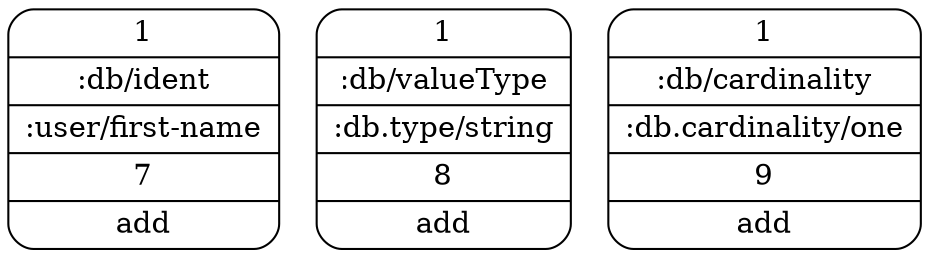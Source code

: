 digraph User {
  node [shape=record]

  ":db/ident0" [label="{ 1 | :db/ident | :user/first-name | 7 | add }" shape=Mrecord]
  ":db/valueType0" [label="{ 1 | :db/valueType | :db.type/string | 8 | add }" shape=Mrecord]
  ":db/cardinality0" [label="{ 1 | :db/cardinality | :db.cardinality/one | 9 | add }" shape=Mrecord]

/*
  ":db/ident1" [label="{ 2 | :db/ident | :user/last-name | 10 | add }" shape=Mrecord]
  ":db/valueType1" [label="{ 2 | :db/valueType | :db.type/string | 11 | add }" shape=Mrecord]
  ":db/cardinality1" [label="{ 2 | :db/cardinality | :db.cardinality/one | 12 | add }" shape=Mrecord]

  ":db/ident2" [label="{ 3 | :db/ident | :user/email | 12 | add }" shape=Mrecord]
  ":db/valueType2" [label="{ 3 | :db/valueType | :db.type/string | 14 | add }" shape=Mrecord]
  ":db/cardinality2" [label="{ 3 | :db/cardinality | :db.cardinality/many | 15 | add }" shape=Mrecord]

  ":db/ident3" [label="{ 4 | :db/ident | :user/twitter | 16 | add }" shape=Mrecord]
  ":db/valueType3" [label="{ 4 | :db/valueType | :db.type/string | 17 | add }" shape=Mrecord]
  ":db/cardinality3" [label="{ 4 | :db/cardinality | :db.cardinality/many | 18 | add }" shape=Mrecord]

  ":db/ident4" [label="{ 5 | :db/ident | :user/homepage | 19 | add }" shape=Mrecord]
  ":db/valueType4" [label="{ 5 | :db/valueType | :db.type/string | 20 | add }" shape=Mrecord]
  ":db/cardinality4" [label="{ 5 | :db/cardinality | :db.cardinality/one | 21 | add }" shape=Mrecord]
  */
}



